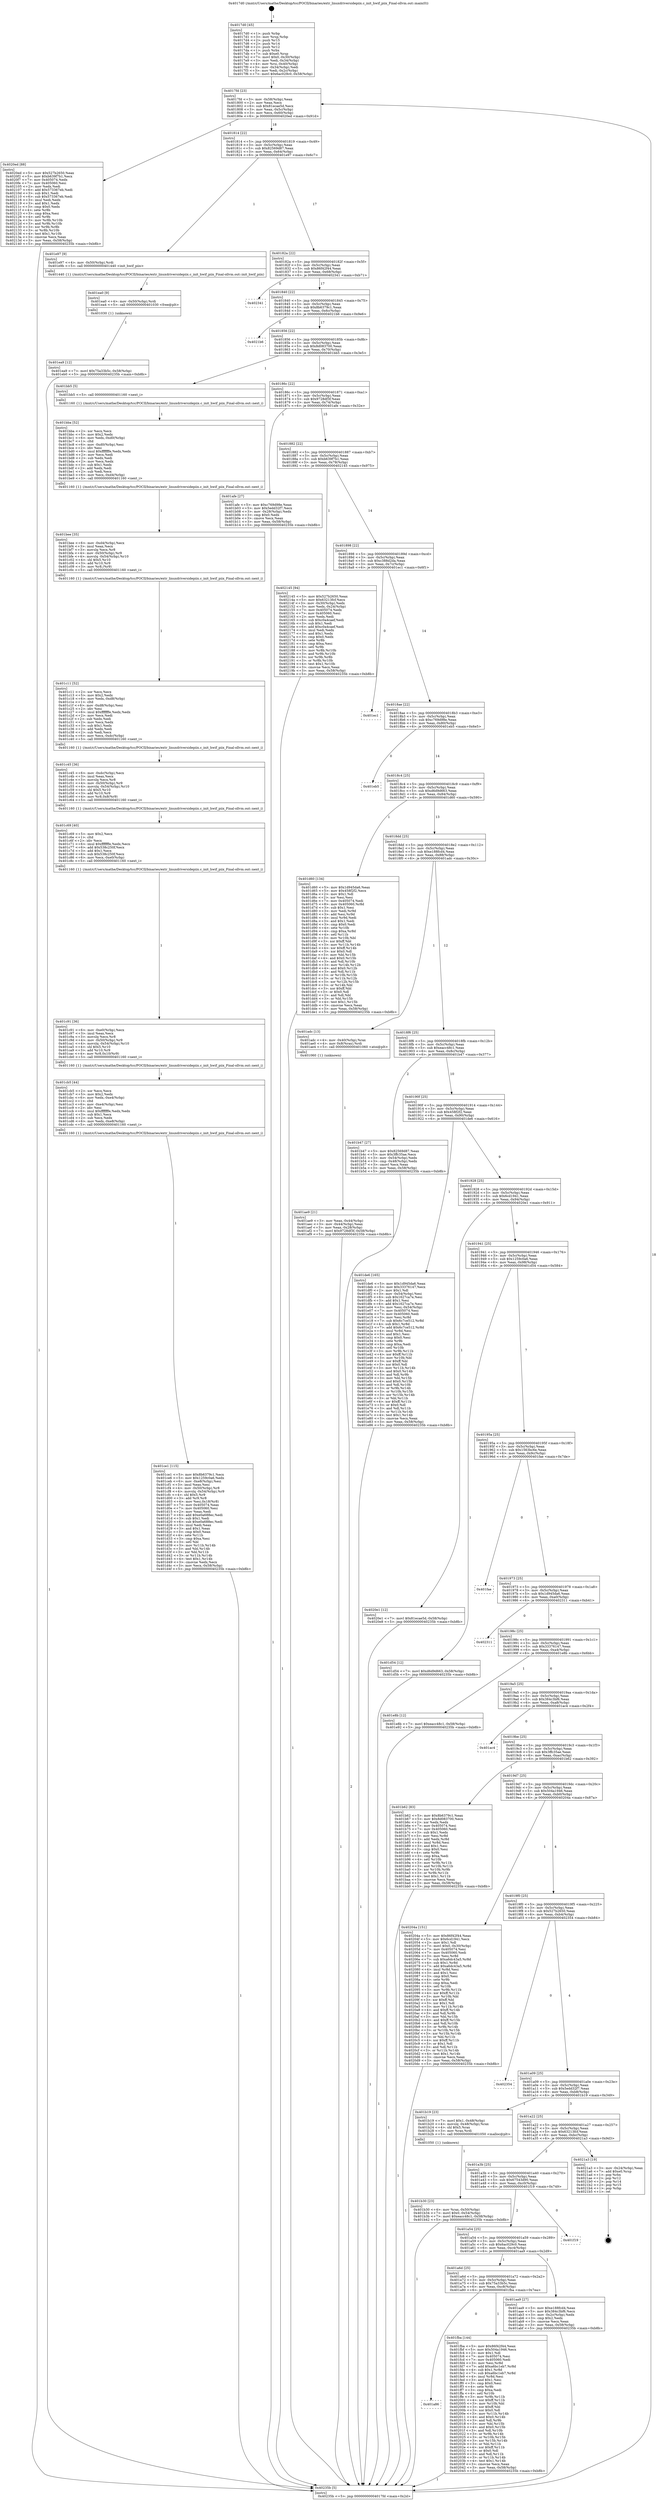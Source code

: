 digraph "0x4017d0" {
  label = "0x4017d0 (/mnt/c/Users/mathe/Desktop/tcc/POCII/binaries/extr_linuxdriversidepiix.c_init_hwif_piix_Final-ollvm.out::main(0))"
  labelloc = "t"
  node[shape=record]

  Entry [label="",width=0.3,height=0.3,shape=circle,fillcolor=black,style=filled]
  "0x4017fd" [label="{
     0x4017fd [23]\l
     | [instrs]\l
     &nbsp;&nbsp;0x4017fd \<+3\>: mov -0x58(%rbp),%eax\l
     &nbsp;&nbsp;0x401800 \<+2\>: mov %eax,%ecx\l
     &nbsp;&nbsp;0x401802 \<+6\>: sub $0x81ecae5d,%ecx\l
     &nbsp;&nbsp;0x401808 \<+3\>: mov %eax,-0x5c(%rbp)\l
     &nbsp;&nbsp;0x40180b \<+3\>: mov %ecx,-0x60(%rbp)\l
     &nbsp;&nbsp;0x40180e \<+6\>: je 00000000004020ed \<main+0x91d\>\l
  }"]
  "0x4020ed" [label="{
     0x4020ed [88]\l
     | [instrs]\l
     &nbsp;&nbsp;0x4020ed \<+5\>: mov $0x527b2650,%eax\l
     &nbsp;&nbsp;0x4020f2 \<+5\>: mov $0xb639f7b1,%ecx\l
     &nbsp;&nbsp;0x4020f7 \<+7\>: mov 0x405074,%edx\l
     &nbsp;&nbsp;0x4020fe \<+7\>: mov 0x405060,%esi\l
     &nbsp;&nbsp;0x402105 \<+2\>: mov %edx,%edi\l
     &nbsp;&nbsp;0x402107 \<+6\>: add $0x573367eb,%edi\l
     &nbsp;&nbsp;0x40210d \<+3\>: sub $0x1,%edi\l
     &nbsp;&nbsp;0x402110 \<+6\>: sub $0x573367eb,%edi\l
     &nbsp;&nbsp;0x402116 \<+3\>: imul %edi,%edx\l
     &nbsp;&nbsp;0x402119 \<+3\>: and $0x1,%edx\l
     &nbsp;&nbsp;0x40211c \<+3\>: cmp $0x0,%edx\l
     &nbsp;&nbsp;0x40211f \<+4\>: sete %r8b\l
     &nbsp;&nbsp;0x402123 \<+3\>: cmp $0xa,%esi\l
     &nbsp;&nbsp;0x402126 \<+4\>: setl %r9b\l
     &nbsp;&nbsp;0x40212a \<+3\>: mov %r8b,%r10b\l
     &nbsp;&nbsp;0x40212d \<+3\>: and %r9b,%r10b\l
     &nbsp;&nbsp;0x402130 \<+3\>: xor %r9b,%r8b\l
     &nbsp;&nbsp;0x402133 \<+3\>: or %r8b,%r10b\l
     &nbsp;&nbsp;0x402136 \<+4\>: test $0x1,%r10b\l
     &nbsp;&nbsp;0x40213a \<+3\>: cmovne %ecx,%eax\l
     &nbsp;&nbsp;0x40213d \<+3\>: mov %eax,-0x58(%rbp)\l
     &nbsp;&nbsp;0x402140 \<+5\>: jmp 000000000040235b \<main+0xb8b\>\l
  }"]
  "0x401814" [label="{
     0x401814 [22]\l
     | [instrs]\l
     &nbsp;&nbsp;0x401814 \<+5\>: jmp 0000000000401819 \<main+0x49\>\l
     &nbsp;&nbsp;0x401819 \<+3\>: mov -0x5c(%rbp),%eax\l
     &nbsp;&nbsp;0x40181c \<+5\>: sub $0x82569d87,%eax\l
     &nbsp;&nbsp;0x401821 \<+3\>: mov %eax,-0x64(%rbp)\l
     &nbsp;&nbsp;0x401824 \<+6\>: je 0000000000401e97 \<main+0x6c7\>\l
  }"]
  Exit [label="",width=0.3,height=0.3,shape=circle,fillcolor=black,style=filled,peripheries=2]
  "0x401e97" [label="{
     0x401e97 [9]\l
     | [instrs]\l
     &nbsp;&nbsp;0x401e97 \<+4\>: mov -0x50(%rbp),%rdi\l
     &nbsp;&nbsp;0x401e9b \<+5\>: call 0000000000401440 \<init_hwif_piix\>\l
     | [calls]\l
     &nbsp;&nbsp;0x401440 \{1\} (/mnt/c/Users/mathe/Desktop/tcc/POCII/binaries/extr_linuxdriversidepiix.c_init_hwif_piix_Final-ollvm.out::init_hwif_piix)\l
  }"]
  "0x40182a" [label="{
     0x40182a [22]\l
     | [instrs]\l
     &nbsp;&nbsp;0x40182a \<+5\>: jmp 000000000040182f \<main+0x5f\>\l
     &nbsp;&nbsp;0x40182f \<+3\>: mov -0x5c(%rbp),%eax\l
     &nbsp;&nbsp;0x401832 \<+5\>: sub $0x86f42f44,%eax\l
     &nbsp;&nbsp;0x401837 \<+3\>: mov %eax,-0x68(%rbp)\l
     &nbsp;&nbsp;0x40183a \<+6\>: je 0000000000402341 \<main+0xb71\>\l
  }"]
  "0x401a86" [label="{
     0x401a86\l
  }", style=dashed]
  "0x402341" [label="{
     0x402341\l
  }", style=dashed]
  "0x401840" [label="{
     0x401840 [22]\l
     | [instrs]\l
     &nbsp;&nbsp;0x401840 \<+5\>: jmp 0000000000401845 \<main+0x75\>\l
     &nbsp;&nbsp;0x401845 \<+3\>: mov -0x5c(%rbp),%eax\l
     &nbsp;&nbsp;0x401848 \<+5\>: sub $0x8b6379c1,%eax\l
     &nbsp;&nbsp;0x40184d \<+3\>: mov %eax,-0x6c(%rbp)\l
     &nbsp;&nbsp;0x401850 \<+6\>: je 00000000004021b6 \<main+0x9e6\>\l
  }"]
  "0x401fba" [label="{
     0x401fba [144]\l
     | [instrs]\l
     &nbsp;&nbsp;0x401fba \<+5\>: mov $0x86f42f44,%eax\l
     &nbsp;&nbsp;0x401fbf \<+5\>: mov $0x504a1946,%ecx\l
     &nbsp;&nbsp;0x401fc4 \<+2\>: mov $0x1,%dl\l
     &nbsp;&nbsp;0x401fc6 \<+7\>: mov 0x405074,%esi\l
     &nbsp;&nbsp;0x401fcd \<+7\>: mov 0x405060,%edi\l
     &nbsp;&nbsp;0x401fd4 \<+3\>: mov %esi,%r8d\l
     &nbsp;&nbsp;0x401fd7 \<+7\>: add $0xa6bc1eb7,%r8d\l
     &nbsp;&nbsp;0x401fde \<+4\>: sub $0x1,%r8d\l
     &nbsp;&nbsp;0x401fe2 \<+7\>: sub $0xa6bc1eb7,%r8d\l
     &nbsp;&nbsp;0x401fe9 \<+4\>: imul %r8d,%esi\l
     &nbsp;&nbsp;0x401fed \<+3\>: and $0x1,%esi\l
     &nbsp;&nbsp;0x401ff0 \<+3\>: cmp $0x0,%esi\l
     &nbsp;&nbsp;0x401ff3 \<+4\>: sete %r9b\l
     &nbsp;&nbsp;0x401ff7 \<+3\>: cmp $0xa,%edi\l
     &nbsp;&nbsp;0x401ffa \<+4\>: setl %r10b\l
     &nbsp;&nbsp;0x401ffe \<+3\>: mov %r9b,%r11b\l
     &nbsp;&nbsp;0x402001 \<+4\>: xor $0xff,%r11b\l
     &nbsp;&nbsp;0x402005 \<+3\>: mov %r10b,%bl\l
     &nbsp;&nbsp;0x402008 \<+3\>: xor $0xff,%bl\l
     &nbsp;&nbsp;0x40200b \<+3\>: xor $0x0,%dl\l
     &nbsp;&nbsp;0x40200e \<+3\>: mov %r11b,%r14b\l
     &nbsp;&nbsp;0x402011 \<+4\>: and $0x0,%r14b\l
     &nbsp;&nbsp;0x402015 \<+3\>: and %dl,%r9b\l
     &nbsp;&nbsp;0x402018 \<+3\>: mov %bl,%r15b\l
     &nbsp;&nbsp;0x40201b \<+4\>: and $0x0,%r15b\l
     &nbsp;&nbsp;0x40201f \<+3\>: and %dl,%r10b\l
     &nbsp;&nbsp;0x402022 \<+3\>: or %r9b,%r14b\l
     &nbsp;&nbsp;0x402025 \<+3\>: or %r10b,%r15b\l
     &nbsp;&nbsp;0x402028 \<+3\>: xor %r15b,%r14b\l
     &nbsp;&nbsp;0x40202b \<+3\>: or %bl,%r11b\l
     &nbsp;&nbsp;0x40202e \<+4\>: xor $0xff,%r11b\l
     &nbsp;&nbsp;0x402032 \<+3\>: or $0x0,%dl\l
     &nbsp;&nbsp;0x402035 \<+3\>: and %dl,%r11b\l
     &nbsp;&nbsp;0x402038 \<+3\>: or %r11b,%r14b\l
     &nbsp;&nbsp;0x40203b \<+4\>: test $0x1,%r14b\l
     &nbsp;&nbsp;0x40203f \<+3\>: cmovne %ecx,%eax\l
     &nbsp;&nbsp;0x402042 \<+3\>: mov %eax,-0x58(%rbp)\l
     &nbsp;&nbsp;0x402045 \<+5\>: jmp 000000000040235b \<main+0xb8b\>\l
  }"]
  "0x4021b6" [label="{
     0x4021b6\l
  }", style=dashed]
  "0x401856" [label="{
     0x401856 [22]\l
     | [instrs]\l
     &nbsp;&nbsp;0x401856 \<+5\>: jmp 000000000040185b \<main+0x8b\>\l
     &nbsp;&nbsp;0x40185b \<+3\>: mov -0x5c(%rbp),%eax\l
     &nbsp;&nbsp;0x40185e \<+5\>: sub $0x8d083700,%eax\l
     &nbsp;&nbsp;0x401863 \<+3\>: mov %eax,-0x70(%rbp)\l
     &nbsp;&nbsp;0x401866 \<+6\>: je 0000000000401bb5 \<main+0x3e5\>\l
  }"]
  "0x401ea9" [label="{
     0x401ea9 [12]\l
     | [instrs]\l
     &nbsp;&nbsp;0x401ea9 \<+7\>: movl $0x75a33b5c,-0x58(%rbp)\l
     &nbsp;&nbsp;0x401eb0 \<+5\>: jmp 000000000040235b \<main+0xb8b\>\l
  }"]
  "0x401bb5" [label="{
     0x401bb5 [5]\l
     | [instrs]\l
     &nbsp;&nbsp;0x401bb5 \<+5\>: call 0000000000401160 \<next_i\>\l
     | [calls]\l
     &nbsp;&nbsp;0x401160 \{1\} (/mnt/c/Users/mathe/Desktop/tcc/POCII/binaries/extr_linuxdriversidepiix.c_init_hwif_piix_Final-ollvm.out::next_i)\l
  }"]
  "0x40186c" [label="{
     0x40186c [22]\l
     | [instrs]\l
     &nbsp;&nbsp;0x40186c \<+5\>: jmp 0000000000401871 \<main+0xa1\>\l
     &nbsp;&nbsp;0x401871 \<+3\>: mov -0x5c(%rbp),%eax\l
     &nbsp;&nbsp;0x401874 \<+5\>: sub $0x9728df3f,%eax\l
     &nbsp;&nbsp;0x401879 \<+3\>: mov %eax,-0x74(%rbp)\l
     &nbsp;&nbsp;0x40187c \<+6\>: je 0000000000401afe \<main+0x32e\>\l
  }"]
  "0x401ea0" [label="{
     0x401ea0 [9]\l
     | [instrs]\l
     &nbsp;&nbsp;0x401ea0 \<+4\>: mov -0x50(%rbp),%rdi\l
     &nbsp;&nbsp;0x401ea4 \<+5\>: call 0000000000401030 \<free@plt\>\l
     | [calls]\l
     &nbsp;&nbsp;0x401030 \{1\} (unknown)\l
  }"]
  "0x401afe" [label="{
     0x401afe [27]\l
     | [instrs]\l
     &nbsp;&nbsp;0x401afe \<+5\>: mov $0xc769d98e,%eax\l
     &nbsp;&nbsp;0x401b03 \<+5\>: mov $0x5edd32f7,%ecx\l
     &nbsp;&nbsp;0x401b08 \<+3\>: mov -0x28(%rbp),%edx\l
     &nbsp;&nbsp;0x401b0b \<+3\>: cmp $0x0,%edx\l
     &nbsp;&nbsp;0x401b0e \<+3\>: cmove %ecx,%eax\l
     &nbsp;&nbsp;0x401b11 \<+3\>: mov %eax,-0x58(%rbp)\l
     &nbsp;&nbsp;0x401b14 \<+5\>: jmp 000000000040235b \<main+0xb8b\>\l
  }"]
  "0x401882" [label="{
     0x401882 [22]\l
     | [instrs]\l
     &nbsp;&nbsp;0x401882 \<+5\>: jmp 0000000000401887 \<main+0xb7\>\l
     &nbsp;&nbsp;0x401887 \<+3\>: mov -0x5c(%rbp),%eax\l
     &nbsp;&nbsp;0x40188a \<+5\>: sub $0xb639f7b1,%eax\l
     &nbsp;&nbsp;0x40188f \<+3\>: mov %eax,-0x78(%rbp)\l
     &nbsp;&nbsp;0x401892 \<+6\>: je 0000000000402145 \<main+0x975\>\l
  }"]
  "0x401ce1" [label="{
     0x401ce1 [115]\l
     | [instrs]\l
     &nbsp;&nbsp;0x401ce1 \<+5\>: mov $0x8b6379c1,%ecx\l
     &nbsp;&nbsp;0x401ce6 \<+5\>: mov $0x1259c0a6,%edx\l
     &nbsp;&nbsp;0x401ceb \<+6\>: mov -0xe8(%rbp),%esi\l
     &nbsp;&nbsp;0x401cf1 \<+3\>: imul %eax,%esi\l
     &nbsp;&nbsp;0x401cf4 \<+4\>: mov -0x50(%rbp),%r8\l
     &nbsp;&nbsp;0x401cf8 \<+4\>: movslq -0x54(%rbp),%r9\l
     &nbsp;&nbsp;0x401cfc \<+4\>: shl $0x5,%r9\l
     &nbsp;&nbsp;0x401d00 \<+3\>: add %r9,%r8\l
     &nbsp;&nbsp;0x401d03 \<+4\>: mov %esi,0x18(%r8)\l
     &nbsp;&nbsp;0x401d07 \<+7\>: mov 0x405074,%eax\l
     &nbsp;&nbsp;0x401d0e \<+7\>: mov 0x405060,%esi\l
     &nbsp;&nbsp;0x401d15 \<+2\>: mov %eax,%edi\l
     &nbsp;&nbsp;0x401d17 \<+6\>: add $0xe0a688ec,%edi\l
     &nbsp;&nbsp;0x401d1d \<+3\>: sub $0x1,%edi\l
     &nbsp;&nbsp;0x401d20 \<+6\>: sub $0xe0a688ec,%edi\l
     &nbsp;&nbsp;0x401d26 \<+3\>: imul %edi,%eax\l
     &nbsp;&nbsp;0x401d29 \<+3\>: and $0x1,%eax\l
     &nbsp;&nbsp;0x401d2c \<+3\>: cmp $0x0,%eax\l
     &nbsp;&nbsp;0x401d2f \<+4\>: sete %r11b\l
     &nbsp;&nbsp;0x401d33 \<+3\>: cmp $0xa,%esi\l
     &nbsp;&nbsp;0x401d36 \<+3\>: setl %bl\l
     &nbsp;&nbsp;0x401d39 \<+3\>: mov %r11b,%r14b\l
     &nbsp;&nbsp;0x401d3c \<+3\>: and %bl,%r14b\l
     &nbsp;&nbsp;0x401d3f \<+3\>: xor %bl,%r11b\l
     &nbsp;&nbsp;0x401d42 \<+3\>: or %r11b,%r14b\l
     &nbsp;&nbsp;0x401d45 \<+4\>: test $0x1,%r14b\l
     &nbsp;&nbsp;0x401d49 \<+3\>: cmovne %edx,%ecx\l
     &nbsp;&nbsp;0x401d4c \<+3\>: mov %ecx,-0x58(%rbp)\l
     &nbsp;&nbsp;0x401d4f \<+5\>: jmp 000000000040235b \<main+0xb8b\>\l
  }"]
  "0x402145" [label="{
     0x402145 [94]\l
     | [instrs]\l
     &nbsp;&nbsp;0x402145 \<+5\>: mov $0x527b2650,%eax\l
     &nbsp;&nbsp;0x40214a \<+5\>: mov $0x63213fcf,%ecx\l
     &nbsp;&nbsp;0x40214f \<+3\>: mov -0x30(%rbp),%edx\l
     &nbsp;&nbsp;0x402152 \<+3\>: mov %edx,-0x24(%rbp)\l
     &nbsp;&nbsp;0x402155 \<+7\>: mov 0x405074,%edx\l
     &nbsp;&nbsp;0x40215c \<+7\>: mov 0x405060,%esi\l
     &nbsp;&nbsp;0x402163 \<+2\>: mov %edx,%edi\l
     &nbsp;&nbsp;0x402165 \<+6\>: sub $0xc0a4caef,%edi\l
     &nbsp;&nbsp;0x40216b \<+3\>: sub $0x1,%edi\l
     &nbsp;&nbsp;0x40216e \<+6\>: add $0xc0a4caef,%edi\l
     &nbsp;&nbsp;0x402174 \<+3\>: imul %edi,%edx\l
     &nbsp;&nbsp;0x402177 \<+3\>: and $0x1,%edx\l
     &nbsp;&nbsp;0x40217a \<+3\>: cmp $0x0,%edx\l
     &nbsp;&nbsp;0x40217d \<+4\>: sete %r8b\l
     &nbsp;&nbsp;0x402181 \<+3\>: cmp $0xa,%esi\l
     &nbsp;&nbsp;0x402184 \<+4\>: setl %r9b\l
     &nbsp;&nbsp;0x402188 \<+3\>: mov %r8b,%r10b\l
     &nbsp;&nbsp;0x40218b \<+3\>: and %r9b,%r10b\l
     &nbsp;&nbsp;0x40218e \<+3\>: xor %r9b,%r8b\l
     &nbsp;&nbsp;0x402191 \<+3\>: or %r8b,%r10b\l
     &nbsp;&nbsp;0x402194 \<+4\>: test $0x1,%r10b\l
     &nbsp;&nbsp;0x402198 \<+3\>: cmovne %ecx,%eax\l
     &nbsp;&nbsp;0x40219b \<+3\>: mov %eax,-0x58(%rbp)\l
     &nbsp;&nbsp;0x40219e \<+5\>: jmp 000000000040235b \<main+0xb8b\>\l
  }"]
  "0x401898" [label="{
     0x401898 [22]\l
     | [instrs]\l
     &nbsp;&nbsp;0x401898 \<+5\>: jmp 000000000040189d \<main+0xcd\>\l
     &nbsp;&nbsp;0x40189d \<+3\>: mov -0x5c(%rbp),%eax\l
     &nbsp;&nbsp;0x4018a0 \<+5\>: sub $0xc388d2da,%eax\l
     &nbsp;&nbsp;0x4018a5 \<+3\>: mov %eax,-0x7c(%rbp)\l
     &nbsp;&nbsp;0x4018a8 \<+6\>: je 0000000000401ec1 \<main+0x6f1\>\l
  }"]
  "0x401cb5" [label="{
     0x401cb5 [44]\l
     | [instrs]\l
     &nbsp;&nbsp;0x401cb5 \<+2\>: xor %ecx,%ecx\l
     &nbsp;&nbsp;0x401cb7 \<+5\>: mov $0x2,%edx\l
     &nbsp;&nbsp;0x401cbc \<+6\>: mov %edx,-0xe4(%rbp)\l
     &nbsp;&nbsp;0x401cc2 \<+1\>: cltd\l
     &nbsp;&nbsp;0x401cc3 \<+6\>: mov -0xe4(%rbp),%esi\l
     &nbsp;&nbsp;0x401cc9 \<+2\>: idiv %esi\l
     &nbsp;&nbsp;0x401ccb \<+6\>: imul $0xfffffffe,%edx,%edx\l
     &nbsp;&nbsp;0x401cd1 \<+3\>: sub $0x1,%ecx\l
     &nbsp;&nbsp;0x401cd4 \<+2\>: sub %ecx,%edx\l
     &nbsp;&nbsp;0x401cd6 \<+6\>: mov %edx,-0xe8(%rbp)\l
     &nbsp;&nbsp;0x401cdc \<+5\>: call 0000000000401160 \<next_i\>\l
     | [calls]\l
     &nbsp;&nbsp;0x401160 \{1\} (/mnt/c/Users/mathe/Desktop/tcc/POCII/binaries/extr_linuxdriversidepiix.c_init_hwif_piix_Final-ollvm.out::next_i)\l
  }"]
  "0x401ec1" [label="{
     0x401ec1\l
  }", style=dashed]
  "0x4018ae" [label="{
     0x4018ae [22]\l
     | [instrs]\l
     &nbsp;&nbsp;0x4018ae \<+5\>: jmp 00000000004018b3 \<main+0xe3\>\l
     &nbsp;&nbsp;0x4018b3 \<+3\>: mov -0x5c(%rbp),%eax\l
     &nbsp;&nbsp;0x4018b6 \<+5\>: sub $0xc769d98e,%eax\l
     &nbsp;&nbsp;0x4018bb \<+3\>: mov %eax,-0x80(%rbp)\l
     &nbsp;&nbsp;0x4018be \<+6\>: je 0000000000401eb5 \<main+0x6e5\>\l
  }"]
  "0x401c91" [label="{
     0x401c91 [36]\l
     | [instrs]\l
     &nbsp;&nbsp;0x401c91 \<+6\>: mov -0xe0(%rbp),%ecx\l
     &nbsp;&nbsp;0x401c97 \<+3\>: imul %eax,%ecx\l
     &nbsp;&nbsp;0x401c9a \<+3\>: movslq %ecx,%r8\l
     &nbsp;&nbsp;0x401c9d \<+4\>: mov -0x50(%rbp),%r9\l
     &nbsp;&nbsp;0x401ca1 \<+4\>: movslq -0x54(%rbp),%r10\l
     &nbsp;&nbsp;0x401ca5 \<+4\>: shl $0x5,%r10\l
     &nbsp;&nbsp;0x401ca9 \<+3\>: add %r10,%r9\l
     &nbsp;&nbsp;0x401cac \<+4\>: mov %r8,0x10(%r9)\l
     &nbsp;&nbsp;0x401cb0 \<+5\>: call 0000000000401160 \<next_i\>\l
     | [calls]\l
     &nbsp;&nbsp;0x401160 \{1\} (/mnt/c/Users/mathe/Desktop/tcc/POCII/binaries/extr_linuxdriversidepiix.c_init_hwif_piix_Final-ollvm.out::next_i)\l
  }"]
  "0x401eb5" [label="{
     0x401eb5\l
  }", style=dashed]
  "0x4018c4" [label="{
     0x4018c4 [25]\l
     | [instrs]\l
     &nbsp;&nbsp;0x4018c4 \<+5\>: jmp 00000000004018c9 \<main+0xf9\>\l
     &nbsp;&nbsp;0x4018c9 \<+3\>: mov -0x5c(%rbp),%eax\l
     &nbsp;&nbsp;0x4018cc \<+5\>: sub $0xd6d9d663,%eax\l
     &nbsp;&nbsp;0x4018d1 \<+6\>: mov %eax,-0x84(%rbp)\l
     &nbsp;&nbsp;0x4018d7 \<+6\>: je 0000000000401d60 \<main+0x590\>\l
  }"]
  "0x401c69" [label="{
     0x401c69 [40]\l
     | [instrs]\l
     &nbsp;&nbsp;0x401c69 \<+5\>: mov $0x2,%ecx\l
     &nbsp;&nbsp;0x401c6e \<+1\>: cltd\l
     &nbsp;&nbsp;0x401c6f \<+2\>: idiv %ecx\l
     &nbsp;&nbsp;0x401c71 \<+6\>: imul $0xfffffffe,%edx,%ecx\l
     &nbsp;&nbsp;0x401c77 \<+6\>: add $0x538c250f,%ecx\l
     &nbsp;&nbsp;0x401c7d \<+3\>: add $0x1,%ecx\l
     &nbsp;&nbsp;0x401c80 \<+6\>: sub $0x538c250f,%ecx\l
     &nbsp;&nbsp;0x401c86 \<+6\>: mov %ecx,-0xe0(%rbp)\l
     &nbsp;&nbsp;0x401c8c \<+5\>: call 0000000000401160 \<next_i\>\l
     | [calls]\l
     &nbsp;&nbsp;0x401160 \{1\} (/mnt/c/Users/mathe/Desktop/tcc/POCII/binaries/extr_linuxdriversidepiix.c_init_hwif_piix_Final-ollvm.out::next_i)\l
  }"]
  "0x401d60" [label="{
     0x401d60 [134]\l
     | [instrs]\l
     &nbsp;&nbsp;0x401d60 \<+5\>: mov $0x1d945da6,%eax\l
     &nbsp;&nbsp;0x401d65 \<+5\>: mov $0x458f2f2,%ecx\l
     &nbsp;&nbsp;0x401d6a \<+2\>: mov $0x1,%dl\l
     &nbsp;&nbsp;0x401d6c \<+2\>: xor %esi,%esi\l
     &nbsp;&nbsp;0x401d6e \<+7\>: mov 0x405074,%edi\l
     &nbsp;&nbsp;0x401d75 \<+8\>: mov 0x405060,%r8d\l
     &nbsp;&nbsp;0x401d7d \<+3\>: sub $0x1,%esi\l
     &nbsp;&nbsp;0x401d80 \<+3\>: mov %edi,%r9d\l
     &nbsp;&nbsp;0x401d83 \<+3\>: add %esi,%r9d\l
     &nbsp;&nbsp;0x401d86 \<+4\>: imul %r9d,%edi\l
     &nbsp;&nbsp;0x401d8a \<+3\>: and $0x1,%edi\l
     &nbsp;&nbsp;0x401d8d \<+3\>: cmp $0x0,%edi\l
     &nbsp;&nbsp;0x401d90 \<+4\>: sete %r10b\l
     &nbsp;&nbsp;0x401d94 \<+4\>: cmp $0xa,%r8d\l
     &nbsp;&nbsp;0x401d98 \<+4\>: setl %r11b\l
     &nbsp;&nbsp;0x401d9c \<+3\>: mov %r10b,%bl\l
     &nbsp;&nbsp;0x401d9f \<+3\>: xor $0xff,%bl\l
     &nbsp;&nbsp;0x401da2 \<+3\>: mov %r11b,%r14b\l
     &nbsp;&nbsp;0x401da5 \<+4\>: xor $0xff,%r14b\l
     &nbsp;&nbsp;0x401da9 \<+3\>: xor $0x0,%dl\l
     &nbsp;&nbsp;0x401dac \<+3\>: mov %bl,%r15b\l
     &nbsp;&nbsp;0x401daf \<+4\>: and $0x0,%r15b\l
     &nbsp;&nbsp;0x401db3 \<+3\>: and %dl,%r10b\l
     &nbsp;&nbsp;0x401db6 \<+3\>: mov %r14b,%r12b\l
     &nbsp;&nbsp;0x401db9 \<+4\>: and $0x0,%r12b\l
     &nbsp;&nbsp;0x401dbd \<+3\>: and %dl,%r11b\l
     &nbsp;&nbsp;0x401dc0 \<+3\>: or %r10b,%r15b\l
     &nbsp;&nbsp;0x401dc3 \<+3\>: or %r11b,%r12b\l
     &nbsp;&nbsp;0x401dc6 \<+3\>: xor %r12b,%r15b\l
     &nbsp;&nbsp;0x401dc9 \<+3\>: or %r14b,%bl\l
     &nbsp;&nbsp;0x401dcc \<+3\>: xor $0xff,%bl\l
     &nbsp;&nbsp;0x401dcf \<+3\>: or $0x0,%dl\l
     &nbsp;&nbsp;0x401dd2 \<+2\>: and %dl,%bl\l
     &nbsp;&nbsp;0x401dd4 \<+3\>: or %bl,%r15b\l
     &nbsp;&nbsp;0x401dd7 \<+4\>: test $0x1,%r15b\l
     &nbsp;&nbsp;0x401ddb \<+3\>: cmovne %ecx,%eax\l
     &nbsp;&nbsp;0x401dde \<+3\>: mov %eax,-0x58(%rbp)\l
     &nbsp;&nbsp;0x401de1 \<+5\>: jmp 000000000040235b \<main+0xb8b\>\l
  }"]
  "0x4018dd" [label="{
     0x4018dd [25]\l
     | [instrs]\l
     &nbsp;&nbsp;0x4018dd \<+5\>: jmp 00000000004018e2 \<main+0x112\>\l
     &nbsp;&nbsp;0x4018e2 \<+3\>: mov -0x5c(%rbp),%eax\l
     &nbsp;&nbsp;0x4018e5 \<+5\>: sub $0xe188fcd4,%eax\l
     &nbsp;&nbsp;0x4018ea \<+6\>: mov %eax,-0x88(%rbp)\l
     &nbsp;&nbsp;0x4018f0 \<+6\>: je 0000000000401adc \<main+0x30c\>\l
  }"]
  "0x401c45" [label="{
     0x401c45 [36]\l
     | [instrs]\l
     &nbsp;&nbsp;0x401c45 \<+6\>: mov -0xdc(%rbp),%ecx\l
     &nbsp;&nbsp;0x401c4b \<+3\>: imul %eax,%ecx\l
     &nbsp;&nbsp;0x401c4e \<+3\>: movslq %ecx,%r8\l
     &nbsp;&nbsp;0x401c51 \<+4\>: mov -0x50(%rbp),%r9\l
     &nbsp;&nbsp;0x401c55 \<+4\>: movslq -0x54(%rbp),%r10\l
     &nbsp;&nbsp;0x401c59 \<+4\>: shl $0x5,%r10\l
     &nbsp;&nbsp;0x401c5d \<+3\>: add %r10,%r9\l
     &nbsp;&nbsp;0x401c60 \<+4\>: mov %r8,0x8(%r9)\l
     &nbsp;&nbsp;0x401c64 \<+5\>: call 0000000000401160 \<next_i\>\l
     | [calls]\l
     &nbsp;&nbsp;0x401160 \{1\} (/mnt/c/Users/mathe/Desktop/tcc/POCII/binaries/extr_linuxdriversidepiix.c_init_hwif_piix_Final-ollvm.out::next_i)\l
  }"]
  "0x401adc" [label="{
     0x401adc [13]\l
     | [instrs]\l
     &nbsp;&nbsp;0x401adc \<+4\>: mov -0x40(%rbp),%rax\l
     &nbsp;&nbsp;0x401ae0 \<+4\>: mov 0x8(%rax),%rdi\l
     &nbsp;&nbsp;0x401ae4 \<+5\>: call 0000000000401060 \<atoi@plt\>\l
     | [calls]\l
     &nbsp;&nbsp;0x401060 \{1\} (unknown)\l
  }"]
  "0x4018f6" [label="{
     0x4018f6 [25]\l
     | [instrs]\l
     &nbsp;&nbsp;0x4018f6 \<+5\>: jmp 00000000004018fb \<main+0x12b\>\l
     &nbsp;&nbsp;0x4018fb \<+3\>: mov -0x5c(%rbp),%eax\l
     &nbsp;&nbsp;0x4018fe \<+5\>: sub $0xeacc48c1,%eax\l
     &nbsp;&nbsp;0x401903 \<+6\>: mov %eax,-0x8c(%rbp)\l
     &nbsp;&nbsp;0x401909 \<+6\>: je 0000000000401b47 \<main+0x377\>\l
  }"]
  "0x401c11" [label="{
     0x401c11 [52]\l
     | [instrs]\l
     &nbsp;&nbsp;0x401c11 \<+2\>: xor %ecx,%ecx\l
     &nbsp;&nbsp;0x401c13 \<+5\>: mov $0x2,%edx\l
     &nbsp;&nbsp;0x401c18 \<+6\>: mov %edx,-0xd8(%rbp)\l
     &nbsp;&nbsp;0x401c1e \<+1\>: cltd\l
     &nbsp;&nbsp;0x401c1f \<+6\>: mov -0xd8(%rbp),%esi\l
     &nbsp;&nbsp;0x401c25 \<+2\>: idiv %esi\l
     &nbsp;&nbsp;0x401c27 \<+6\>: imul $0xfffffffe,%edx,%edx\l
     &nbsp;&nbsp;0x401c2d \<+2\>: mov %ecx,%edi\l
     &nbsp;&nbsp;0x401c2f \<+2\>: sub %edx,%edi\l
     &nbsp;&nbsp;0x401c31 \<+2\>: mov %ecx,%edx\l
     &nbsp;&nbsp;0x401c33 \<+3\>: sub $0x1,%edx\l
     &nbsp;&nbsp;0x401c36 \<+2\>: add %edx,%edi\l
     &nbsp;&nbsp;0x401c38 \<+2\>: sub %edi,%ecx\l
     &nbsp;&nbsp;0x401c3a \<+6\>: mov %ecx,-0xdc(%rbp)\l
     &nbsp;&nbsp;0x401c40 \<+5\>: call 0000000000401160 \<next_i\>\l
     | [calls]\l
     &nbsp;&nbsp;0x401160 \{1\} (/mnt/c/Users/mathe/Desktop/tcc/POCII/binaries/extr_linuxdriversidepiix.c_init_hwif_piix_Final-ollvm.out::next_i)\l
  }"]
  "0x401b47" [label="{
     0x401b47 [27]\l
     | [instrs]\l
     &nbsp;&nbsp;0x401b47 \<+5\>: mov $0x82569d87,%eax\l
     &nbsp;&nbsp;0x401b4c \<+5\>: mov $0x3ffc35ae,%ecx\l
     &nbsp;&nbsp;0x401b51 \<+3\>: mov -0x54(%rbp),%edx\l
     &nbsp;&nbsp;0x401b54 \<+3\>: cmp -0x48(%rbp),%edx\l
     &nbsp;&nbsp;0x401b57 \<+3\>: cmovl %ecx,%eax\l
     &nbsp;&nbsp;0x401b5a \<+3\>: mov %eax,-0x58(%rbp)\l
     &nbsp;&nbsp;0x401b5d \<+5\>: jmp 000000000040235b \<main+0xb8b\>\l
  }"]
  "0x40190f" [label="{
     0x40190f [25]\l
     | [instrs]\l
     &nbsp;&nbsp;0x40190f \<+5\>: jmp 0000000000401914 \<main+0x144\>\l
     &nbsp;&nbsp;0x401914 \<+3\>: mov -0x5c(%rbp),%eax\l
     &nbsp;&nbsp;0x401917 \<+5\>: sub $0x458f2f2,%eax\l
     &nbsp;&nbsp;0x40191c \<+6\>: mov %eax,-0x90(%rbp)\l
     &nbsp;&nbsp;0x401922 \<+6\>: je 0000000000401de6 \<main+0x616\>\l
  }"]
  "0x401bee" [label="{
     0x401bee [35]\l
     | [instrs]\l
     &nbsp;&nbsp;0x401bee \<+6\>: mov -0xd4(%rbp),%ecx\l
     &nbsp;&nbsp;0x401bf4 \<+3\>: imul %eax,%ecx\l
     &nbsp;&nbsp;0x401bf7 \<+3\>: movslq %ecx,%r8\l
     &nbsp;&nbsp;0x401bfa \<+4\>: mov -0x50(%rbp),%r9\l
     &nbsp;&nbsp;0x401bfe \<+4\>: movslq -0x54(%rbp),%r10\l
     &nbsp;&nbsp;0x401c02 \<+4\>: shl $0x5,%r10\l
     &nbsp;&nbsp;0x401c06 \<+3\>: add %r10,%r9\l
     &nbsp;&nbsp;0x401c09 \<+3\>: mov %r8,(%r9)\l
     &nbsp;&nbsp;0x401c0c \<+5\>: call 0000000000401160 \<next_i\>\l
     | [calls]\l
     &nbsp;&nbsp;0x401160 \{1\} (/mnt/c/Users/mathe/Desktop/tcc/POCII/binaries/extr_linuxdriversidepiix.c_init_hwif_piix_Final-ollvm.out::next_i)\l
  }"]
  "0x401de6" [label="{
     0x401de6 [165]\l
     | [instrs]\l
     &nbsp;&nbsp;0x401de6 \<+5\>: mov $0x1d945da6,%eax\l
     &nbsp;&nbsp;0x401deb \<+5\>: mov $0x33376147,%ecx\l
     &nbsp;&nbsp;0x401df0 \<+2\>: mov $0x1,%dl\l
     &nbsp;&nbsp;0x401df2 \<+3\>: mov -0x54(%rbp),%esi\l
     &nbsp;&nbsp;0x401df5 \<+6\>: sub $0x1627ca7e,%esi\l
     &nbsp;&nbsp;0x401dfb \<+3\>: add $0x1,%esi\l
     &nbsp;&nbsp;0x401dfe \<+6\>: add $0x1627ca7e,%esi\l
     &nbsp;&nbsp;0x401e04 \<+3\>: mov %esi,-0x54(%rbp)\l
     &nbsp;&nbsp;0x401e07 \<+7\>: mov 0x405074,%esi\l
     &nbsp;&nbsp;0x401e0e \<+7\>: mov 0x405060,%edi\l
     &nbsp;&nbsp;0x401e15 \<+3\>: mov %esi,%r8d\l
     &nbsp;&nbsp;0x401e18 \<+7\>: sub $0x6c7ce512,%r8d\l
     &nbsp;&nbsp;0x401e1f \<+4\>: sub $0x1,%r8d\l
     &nbsp;&nbsp;0x401e23 \<+7\>: add $0x6c7ce512,%r8d\l
     &nbsp;&nbsp;0x401e2a \<+4\>: imul %r8d,%esi\l
     &nbsp;&nbsp;0x401e2e \<+3\>: and $0x1,%esi\l
     &nbsp;&nbsp;0x401e31 \<+3\>: cmp $0x0,%esi\l
     &nbsp;&nbsp;0x401e34 \<+4\>: sete %r9b\l
     &nbsp;&nbsp;0x401e38 \<+3\>: cmp $0xa,%edi\l
     &nbsp;&nbsp;0x401e3b \<+4\>: setl %r10b\l
     &nbsp;&nbsp;0x401e3f \<+3\>: mov %r9b,%r11b\l
     &nbsp;&nbsp;0x401e42 \<+4\>: xor $0xff,%r11b\l
     &nbsp;&nbsp;0x401e46 \<+3\>: mov %r10b,%bl\l
     &nbsp;&nbsp;0x401e49 \<+3\>: xor $0xff,%bl\l
     &nbsp;&nbsp;0x401e4c \<+3\>: xor $0x0,%dl\l
     &nbsp;&nbsp;0x401e4f \<+3\>: mov %r11b,%r14b\l
     &nbsp;&nbsp;0x401e52 \<+4\>: and $0x0,%r14b\l
     &nbsp;&nbsp;0x401e56 \<+3\>: and %dl,%r9b\l
     &nbsp;&nbsp;0x401e59 \<+3\>: mov %bl,%r15b\l
     &nbsp;&nbsp;0x401e5c \<+4\>: and $0x0,%r15b\l
     &nbsp;&nbsp;0x401e60 \<+3\>: and %dl,%r10b\l
     &nbsp;&nbsp;0x401e63 \<+3\>: or %r9b,%r14b\l
     &nbsp;&nbsp;0x401e66 \<+3\>: or %r10b,%r15b\l
     &nbsp;&nbsp;0x401e69 \<+3\>: xor %r15b,%r14b\l
     &nbsp;&nbsp;0x401e6c \<+3\>: or %bl,%r11b\l
     &nbsp;&nbsp;0x401e6f \<+4\>: xor $0xff,%r11b\l
     &nbsp;&nbsp;0x401e73 \<+3\>: or $0x0,%dl\l
     &nbsp;&nbsp;0x401e76 \<+3\>: and %dl,%r11b\l
     &nbsp;&nbsp;0x401e79 \<+3\>: or %r11b,%r14b\l
     &nbsp;&nbsp;0x401e7c \<+4\>: test $0x1,%r14b\l
     &nbsp;&nbsp;0x401e80 \<+3\>: cmovne %ecx,%eax\l
     &nbsp;&nbsp;0x401e83 \<+3\>: mov %eax,-0x58(%rbp)\l
     &nbsp;&nbsp;0x401e86 \<+5\>: jmp 000000000040235b \<main+0xb8b\>\l
  }"]
  "0x401928" [label="{
     0x401928 [25]\l
     | [instrs]\l
     &nbsp;&nbsp;0x401928 \<+5\>: jmp 000000000040192d \<main+0x15d\>\l
     &nbsp;&nbsp;0x40192d \<+3\>: mov -0x5c(%rbp),%eax\l
     &nbsp;&nbsp;0x401930 \<+5\>: sub $0x6cd1941,%eax\l
     &nbsp;&nbsp;0x401935 \<+6\>: mov %eax,-0x94(%rbp)\l
     &nbsp;&nbsp;0x40193b \<+6\>: je 00000000004020e1 \<main+0x911\>\l
  }"]
  "0x401bba" [label="{
     0x401bba [52]\l
     | [instrs]\l
     &nbsp;&nbsp;0x401bba \<+2\>: xor %ecx,%ecx\l
     &nbsp;&nbsp;0x401bbc \<+5\>: mov $0x2,%edx\l
     &nbsp;&nbsp;0x401bc1 \<+6\>: mov %edx,-0xd0(%rbp)\l
     &nbsp;&nbsp;0x401bc7 \<+1\>: cltd\l
     &nbsp;&nbsp;0x401bc8 \<+6\>: mov -0xd0(%rbp),%esi\l
     &nbsp;&nbsp;0x401bce \<+2\>: idiv %esi\l
     &nbsp;&nbsp;0x401bd0 \<+6\>: imul $0xfffffffe,%edx,%edx\l
     &nbsp;&nbsp;0x401bd6 \<+2\>: mov %ecx,%edi\l
     &nbsp;&nbsp;0x401bd8 \<+2\>: sub %edx,%edi\l
     &nbsp;&nbsp;0x401bda \<+2\>: mov %ecx,%edx\l
     &nbsp;&nbsp;0x401bdc \<+3\>: sub $0x1,%edx\l
     &nbsp;&nbsp;0x401bdf \<+2\>: add %edx,%edi\l
     &nbsp;&nbsp;0x401be1 \<+2\>: sub %edi,%ecx\l
     &nbsp;&nbsp;0x401be3 \<+6\>: mov %ecx,-0xd4(%rbp)\l
     &nbsp;&nbsp;0x401be9 \<+5\>: call 0000000000401160 \<next_i\>\l
     | [calls]\l
     &nbsp;&nbsp;0x401160 \{1\} (/mnt/c/Users/mathe/Desktop/tcc/POCII/binaries/extr_linuxdriversidepiix.c_init_hwif_piix_Final-ollvm.out::next_i)\l
  }"]
  "0x4020e1" [label="{
     0x4020e1 [12]\l
     | [instrs]\l
     &nbsp;&nbsp;0x4020e1 \<+7\>: movl $0x81ecae5d,-0x58(%rbp)\l
     &nbsp;&nbsp;0x4020e8 \<+5\>: jmp 000000000040235b \<main+0xb8b\>\l
  }"]
  "0x401941" [label="{
     0x401941 [25]\l
     | [instrs]\l
     &nbsp;&nbsp;0x401941 \<+5\>: jmp 0000000000401946 \<main+0x176\>\l
     &nbsp;&nbsp;0x401946 \<+3\>: mov -0x5c(%rbp),%eax\l
     &nbsp;&nbsp;0x401949 \<+5\>: sub $0x1259c0a6,%eax\l
     &nbsp;&nbsp;0x40194e \<+6\>: mov %eax,-0x98(%rbp)\l
     &nbsp;&nbsp;0x401954 \<+6\>: je 0000000000401d54 \<main+0x584\>\l
  }"]
  "0x401b30" [label="{
     0x401b30 [23]\l
     | [instrs]\l
     &nbsp;&nbsp;0x401b30 \<+4\>: mov %rax,-0x50(%rbp)\l
     &nbsp;&nbsp;0x401b34 \<+7\>: movl $0x0,-0x54(%rbp)\l
     &nbsp;&nbsp;0x401b3b \<+7\>: movl $0xeacc48c1,-0x58(%rbp)\l
     &nbsp;&nbsp;0x401b42 \<+5\>: jmp 000000000040235b \<main+0xb8b\>\l
  }"]
  "0x401d54" [label="{
     0x401d54 [12]\l
     | [instrs]\l
     &nbsp;&nbsp;0x401d54 \<+7\>: movl $0xd6d9d663,-0x58(%rbp)\l
     &nbsp;&nbsp;0x401d5b \<+5\>: jmp 000000000040235b \<main+0xb8b\>\l
  }"]
  "0x40195a" [label="{
     0x40195a [25]\l
     | [instrs]\l
     &nbsp;&nbsp;0x40195a \<+5\>: jmp 000000000040195f \<main+0x18f\>\l
     &nbsp;&nbsp;0x40195f \<+3\>: mov -0x5c(%rbp),%eax\l
     &nbsp;&nbsp;0x401962 \<+5\>: sub $0x1563bc6e,%eax\l
     &nbsp;&nbsp;0x401967 \<+6\>: mov %eax,-0x9c(%rbp)\l
     &nbsp;&nbsp;0x40196d \<+6\>: je 0000000000401fae \<main+0x7de\>\l
  }"]
  "0x401ae9" [label="{
     0x401ae9 [21]\l
     | [instrs]\l
     &nbsp;&nbsp;0x401ae9 \<+3\>: mov %eax,-0x44(%rbp)\l
     &nbsp;&nbsp;0x401aec \<+3\>: mov -0x44(%rbp),%eax\l
     &nbsp;&nbsp;0x401aef \<+3\>: mov %eax,-0x28(%rbp)\l
     &nbsp;&nbsp;0x401af2 \<+7\>: movl $0x9728df3f,-0x58(%rbp)\l
     &nbsp;&nbsp;0x401af9 \<+5\>: jmp 000000000040235b \<main+0xb8b\>\l
  }"]
  "0x401fae" [label="{
     0x401fae\l
  }", style=dashed]
  "0x401973" [label="{
     0x401973 [25]\l
     | [instrs]\l
     &nbsp;&nbsp;0x401973 \<+5\>: jmp 0000000000401978 \<main+0x1a8\>\l
     &nbsp;&nbsp;0x401978 \<+3\>: mov -0x5c(%rbp),%eax\l
     &nbsp;&nbsp;0x40197b \<+5\>: sub $0x1d945da6,%eax\l
     &nbsp;&nbsp;0x401980 \<+6\>: mov %eax,-0xa0(%rbp)\l
     &nbsp;&nbsp;0x401986 \<+6\>: je 0000000000402311 \<main+0xb41\>\l
  }"]
  "0x4017d0" [label="{
     0x4017d0 [45]\l
     | [instrs]\l
     &nbsp;&nbsp;0x4017d0 \<+1\>: push %rbp\l
     &nbsp;&nbsp;0x4017d1 \<+3\>: mov %rsp,%rbp\l
     &nbsp;&nbsp;0x4017d4 \<+2\>: push %r15\l
     &nbsp;&nbsp;0x4017d6 \<+2\>: push %r14\l
     &nbsp;&nbsp;0x4017d8 \<+2\>: push %r12\l
     &nbsp;&nbsp;0x4017da \<+1\>: push %rbx\l
     &nbsp;&nbsp;0x4017db \<+7\>: sub $0xe0,%rsp\l
     &nbsp;&nbsp;0x4017e2 \<+7\>: movl $0x0,-0x30(%rbp)\l
     &nbsp;&nbsp;0x4017e9 \<+3\>: mov %edi,-0x34(%rbp)\l
     &nbsp;&nbsp;0x4017ec \<+4\>: mov %rsi,-0x40(%rbp)\l
     &nbsp;&nbsp;0x4017f0 \<+3\>: mov -0x34(%rbp),%edi\l
     &nbsp;&nbsp;0x4017f3 \<+3\>: mov %edi,-0x2c(%rbp)\l
     &nbsp;&nbsp;0x4017f6 \<+7\>: movl $0x6ac029c0,-0x58(%rbp)\l
  }"]
  "0x402311" [label="{
     0x402311\l
  }", style=dashed]
  "0x40198c" [label="{
     0x40198c [25]\l
     | [instrs]\l
     &nbsp;&nbsp;0x40198c \<+5\>: jmp 0000000000401991 \<main+0x1c1\>\l
     &nbsp;&nbsp;0x401991 \<+3\>: mov -0x5c(%rbp),%eax\l
     &nbsp;&nbsp;0x401994 \<+5\>: sub $0x33376147,%eax\l
     &nbsp;&nbsp;0x401999 \<+6\>: mov %eax,-0xa4(%rbp)\l
     &nbsp;&nbsp;0x40199f \<+6\>: je 0000000000401e8b \<main+0x6bb\>\l
  }"]
  "0x40235b" [label="{
     0x40235b [5]\l
     | [instrs]\l
     &nbsp;&nbsp;0x40235b \<+5\>: jmp 00000000004017fd \<main+0x2d\>\l
  }"]
  "0x401e8b" [label="{
     0x401e8b [12]\l
     | [instrs]\l
     &nbsp;&nbsp;0x401e8b \<+7\>: movl $0xeacc48c1,-0x58(%rbp)\l
     &nbsp;&nbsp;0x401e92 \<+5\>: jmp 000000000040235b \<main+0xb8b\>\l
  }"]
  "0x4019a5" [label="{
     0x4019a5 [25]\l
     | [instrs]\l
     &nbsp;&nbsp;0x4019a5 \<+5\>: jmp 00000000004019aa \<main+0x1da\>\l
     &nbsp;&nbsp;0x4019aa \<+3\>: mov -0x5c(%rbp),%eax\l
     &nbsp;&nbsp;0x4019ad \<+5\>: sub $0x384c3bf6,%eax\l
     &nbsp;&nbsp;0x4019b2 \<+6\>: mov %eax,-0xa8(%rbp)\l
     &nbsp;&nbsp;0x4019b8 \<+6\>: je 0000000000401ac4 \<main+0x2f4\>\l
  }"]
  "0x401a6d" [label="{
     0x401a6d [25]\l
     | [instrs]\l
     &nbsp;&nbsp;0x401a6d \<+5\>: jmp 0000000000401a72 \<main+0x2a2\>\l
     &nbsp;&nbsp;0x401a72 \<+3\>: mov -0x5c(%rbp),%eax\l
     &nbsp;&nbsp;0x401a75 \<+5\>: sub $0x75a33b5c,%eax\l
     &nbsp;&nbsp;0x401a7a \<+6\>: mov %eax,-0xc8(%rbp)\l
     &nbsp;&nbsp;0x401a80 \<+6\>: je 0000000000401fba \<main+0x7ea\>\l
  }"]
  "0x401ac4" [label="{
     0x401ac4\l
  }", style=dashed]
  "0x4019be" [label="{
     0x4019be [25]\l
     | [instrs]\l
     &nbsp;&nbsp;0x4019be \<+5\>: jmp 00000000004019c3 \<main+0x1f3\>\l
     &nbsp;&nbsp;0x4019c3 \<+3\>: mov -0x5c(%rbp),%eax\l
     &nbsp;&nbsp;0x4019c6 \<+5\>: sub $0x3ffc35ae,%eax\l
     &nbsp;&nbsp;0x4019cb \<+6\>: mov %eax,-0xac(%rbp)\l
     &nbsp;&nbsp;0x4019d1 \<+6\>: je 0000000000401b62 \<main+0x392\>\l
  }"]
  "0x401aa9" [label="{
     0x401aa9 [27]\l
     | [instrs]\l
     &nbsp;&nbsp;0x401aa9 \<+5\>: mov $0xe188fcd4,%eax\l
     &nbsp;&nbsp;0x401aae \<+5\>: mov $0x384c3bf6,%ecx\l
     &nbsp;&nbsp;0x401ab3 \<+3\>: mov -0x2c(%rbp),%edx\l
     &nbsp;&nbsp;0x401ab6 \<+3\>: cmp $0x2,%edx\l
     &nbsp;&nbsp;0x401ab9 \<+3\>: cmovne %ecx,%eax\l
     &nbsp;&nbsp;0x401abc \<+3\>: mov %eax,-0x58(%rbp)\l
     &nbsp;&nbsp;0x401abf \<+5\>: jmp 000000000040235b \<main+0xb8b\>\l
  }"]
  "0x401b62" [label="{
     0x401b62 [83]\l
     | [instrs]\l
     &nbsp;&nbsp;0x401b62 \<+5\>: mov $0x8b6379c1,%eax\l
     &nbsp;&nbsp;0x401b67 \<+5\>: mov $0x8d083700,%ecx\l
     &nbsp;&nbsp;0x401b6c \<+2\>: xor %edx,%edx\l
     &nbsp;&nbsp;0x401b6e \<+7\>: mov 0x405074,%esi\l
     &nbsp;&nbsp;0x401b75 \<+7\>: mov 0x405060,%edi\l
     &nbsp;&nbsp;0x401b7c \<+3\>: sub $0x1,%edx\l
     &nbsp;&nbsp;0x401b7f \<+3\>: mov %esi,%r8d\l
     &nbsp;&nbsp;0x401b82 \<+3\>: add %edx,%r8d\l
     &nbsp;&nbsp;0x401b85 \<+4\>: imul %r8d,%esi\l
     &nbsp;&nbsp;0x401b89 \<+3\>: and $0x1,%esi\l
     &nbsp;&nbsp;0x401b8c \<+3\>: cmp $0x0,%esi\l
     &nbsp;&nbsp;0x401b8f \<+4\>: sete %r9b\l
     &nbsp;&nbsp;0x401b93 \<+3\>: cmp $0xa,%edi\l
     &nbsp;&nbsp;0x401b96 \<+4\>: setl %r10b\l
     &nbsp;&nbsp;0x401b9a \<+3\>: mov %r9b,%r11b\l
     &nbsp;&nbsp;0x401b9d \<+3\>: and %r10b,%r11b\l
     &nbsp;&nbsp;0x401ba0 \<+3\>: xor %r10b,%r9b\l
     &nbsp;&nbsp;0x401ba3 \<+3\>: or %r9b,%r11b\l
     &nbsp;&nbsp;0x401ba6 \<+4\>: test $0x1,%r11b\l
     &nbsp;&nbsp;0x401baa \<+3\>: cmovne %ecx,%eax\l
     &nbsp;&nbsp;0x401bad \<+3\>: mov %eax,-0x58(%rbp)\l
     &nbsp;&nbsp;0x401bb0 \<+5\>: jmp 000000000040235b \<main+0xb8b\>\l
  }"]
  "0x4019d7" [label="{
     0x4019d7 [25]\l
     | [instrs]\l
     &nbsp;&nbsp;0x4019d7 \<+5\>: jmp 00000000004019dc \<main+0x20c\>\l
     &nbsp;&nbsp;0x4019dc \<+3\>: mov -0x5c(%rbp),%eax\l
     &nbsp;&nbsp;0x4019df \<+5\>: sub $0x504a1946,%eax\l
     &nbsp;&nbsp;0x4019e4 \<+6\>: mov %eax,-0xb0(%rbp)\l
     &nbsp;&nbsp;0x4019ea \<+6\>: je 000000000040204a \<main+0x87a\>\l
  }"]
  "0x401a54" [label="{
     0x401a54 [25]\l
     | [instrs]\l
     &nbsp;&nbsp;0x401a54 \<+5\>: jmp 0000000000401a59 \<main+0x289\>\l
     &nbsp;&nbsp;0x401a59 \<+3\>: mov -0x5c(%rbp),%eax\l
     &nbsp;&nbsp;0x401a5c \<+5\>: sub $0x6ac029c0,%eax\l
     &nbsp;&nbsp;0x401a61 \<+6\>: mov %eax,-0xc4(%rbp)\l
     &nbsp;&nbsp;0x401a67 \<+6\>: je 0000000000401aa9 \<main+0x2d9\>\l
  }"]
  "0x40204a" [label="{
     0x40204a [151]\l
     | [instrs]\l
     &nbsp;&nbsp;0x40204a \<+5\>: mov $0x86f42f44,%eax\l
     &nbsp;&nbsp;0x40204f \<+5\>: mov $0x6cd1941,%ecx\l
     &nbsp;&nbsp;0x402054 \<+2\>: mov $0x1,%dl\l
     &nbsp;&nbsp;0x402056 \<+7\>: movl $0x0,-0x30(%rbp)\l
     &nbsp;&nbsp;0x40205d \<+7\>: mov 0x405074,%esi\l
     &nbsp;&nbsp;0x402064 \<+7\>: mov 0x405060,%edi\l
     &nbsp;&nbsp;0x40206b \<+3\>: mov %esi,%r8d\l
     &nbsp;&nbsp;0x40206e \<+7\>: sub $0xa6dc43a5,%r8d\l
     &nbsp;&nbsp;0x402075 \<+4\>: sub $0x1,%r8d\l
     &nbsp;&nbsp;0x402079 \<+7\>: add $0xa6dc43a5,%r8d\l
     &nbsp;&nbsp;0x402080 \<+4\>: imul %r8d,%esi\l
     &nbsp;&nbsp;0x402084 \<+3\>: and $0x1,%esi\l
     &nbsp;&nbsp;0x402087 \<+3\>: cmp $0x0,%esi\l
     &nbsp;&nbsp;0x40208a \<+4\>: sete %r9b\l
     &nbsp;&nbsp;0x40208e \<+3\>: cmp $0xa,%edi\l
     &nbsp;&nbsp;0x402091 \<+4\>: setl %r10b\l
     &nbsp;&nbsp;0x402095 \<+3\>: mov %r9b,%r11b\l
     &nbsp;&nbsp;0x402098 \<+4\>: xor $0xff,%r11b\l
     &nbsp;&nbsp;0x40209c \<+3\>: mov %r10b,%bl\l
     &nbsp;&nbsp;0x40209f \<+3\>: xor $0xff,%bl\l
     &nbsp;&nbsp;0x4020a2 \<+3\>: xor $0x1,%dl\l
     &nbsp;&nbsp;0x4020a5 \<+3\>: mov %r11b,%r14b\l
     &nbsp;&nbsp;0x4020a8 \<+4\>: and $0xff,%r14b\l
     &nbsp;&nbsp;0x4020ac \<+3\>: and %dl,%r9b\l
     &nbsp;&nbsp;0x4020af \<+3\>: mov %bl,%r15b\l
     &nbsp;&nbsp;0x4020b2 \<+4\>: and $0xff,%r15b\l
     &nbsp;&nbsp;0x4020b6 \<+3\>: and %dl,%r10b\l
     &nbsp;&nbsp;0x4020b9 \<+3\>: or %r9b,%r14b\l
     &nbsp;&nbsp;0x4020bc \<+3\>: or %r10b,%r15b\l
     &nbsp;&nbsp;0x4020bf \<+3\>: xor %r15b,%r14b\l
     &nbsp;&nbsp;0x4020c2 \<+3\>: or %bl,%r11b\l
     &nbsp;&nbsp;0x4020c5 \<+4\>: xor $0xff,%r11b\l
     &nbsp;&nbsp;0x4020c9 \<+3\>: or $0x1,%dl\l
     &nbsp;&nbsp;0x4020cc \<+3\>: and %dl,%r11b\l
     &nbsp;&nbsp;0x4020cf \<+3\>: or %r11b,%r14b\l
     &nbsp;&nbsp;0x4020d2 \<+4\>: test $0x1,%r14b\l
     &nbsp;&nbsp;0x4020d6 \<+3\>: cmovne %ecx,%eax\l
     &nbsp;&nbsp;0x4020d9 \<+3\>: mov %eax,-0x58(%rbp)\l
     &nbsp;&nbsp;0x4020dc \<+5\>: jmp 000000000040235b \<main+0xb8b\>\l
  }"]
  "0x4019f0" [label="{
     0x4019f0 [25]\l
     | [instrs]\l
     &nbsp;&nbsp;0x4019f0 \<+5\>: jmp 00000000004019f5 \<main+0x225\>\l
     &nbsp;&nbsp;0x4019f5 \<+3\>: mov -0x5c(%rbp),%eax\l
     &nbsp;&nbsp;0x4019f8 \<+5\>: sub $0x527b2650,%eax\l
     &nbsp;&nbsp;0x4019fd \<+6\>: mov %eax,-0xb4(%rbp)\l
     &nbsp;&nbsp;0x401a03 \<+6\>: je 0000000000402354 \<main+0xb84\>\l
  }"]
  "0x401f19" [label="{
     0x401f19\l
  }", style=dashed]
  "0x402354" [label="{
     0x402354\l
  }", style=dashed]
  "0x401a09" [label="{
     0x401a09 [25]\l
     | [instrs]\l
     &nbsp;&nbsp;0x401a09 \<+5\>: jmp 0000000000401a0e \<main+0x23e\>\l
     &nbsp;&nbsp;0x401a0e \<+3\>: mov -0x5c(%rbp),%eax\l
     &nbsp;&nbsp;0x401a11 \<+5\>: sub $0x5edd32f7,%eax\l
     &nbsp;&nbsp;0x401a16 \<+6\>: mov %eax,-0xb8(%rbp)\l
     &nbsp;&nbsp;0x401a1c \<+6\>: je 0000000000401b19 \<main+0x349\>\l
  }"]
  "0x401a3b" [label="{
     0x401a3b [25]\l
     | [instrs]\l
     &nbsp;&nbsp;0x401a3b \<+5\>: jmp 0000000000401a40 \<main+0x270\>\l
     &nbsp;&nbsp;0x401a40 \<+3\>: mov -0x5c(%rbp),%eax\l
     &nbsp;&nbsp;0x401a43 \<+5\>: sub $0x67543d90,%eax\l
     &nbsp;&nbsp;0x401a48 \<+6\>: mov %eax,-0xc0(%rbp)\l
     &nbsp;&nbsp;0x401a4e \<+6\>: je 0000000000401f19 \<main+0x749\>\l
  }"]
  "0x401b19" [label="{
     0x401b19 [23]\l
     | [instrs]\l
     &nbsp;&nbsp;0x401b19 \<+7\>: movl $0x1,-0x48(%rbp)\l
     &nbsp;&nbsp;0x401b20 \<+4\>: movslq -0x48(%rbp),%rax\l
     &nbsp;&nbsp;0x401b24 \<+4\>: shl $0x5,%rax\l
     &nbsp;&nbsp;0x401b28 \<+3\>: mov %rax,%rdi\l
     &nbsp;&nbsp;0x401b2b \<+5\>: call 0000000000401050 \<malloc@plt\>\l
     | [calls]\l
     &nbsp;&nbsp;0x401050 \{1\} (unknown)\l
  }"]
  "0x401a22" [label="{
     0x401a22 [25]\l
     | [instrs]\l
     &nbsp;&nbsp;0x401a22 \<+5\>: jmp 0000000000401a27 \<main+0x257\>\l
     &nbsp;&nbsp;0x401a27 \<+3\>: mov -0x5c(%rbp),%eax\l
     &nbsp;&nbsp;0x401a2a \<+5\>: sub $0x63213fcf,%eax\l
     &nbsp;&nbsp;0x401a2f \<+6\>: mov %eax,-0xbc(%rbp)\l
     &nbsp;&nbsp;0x401a35 \<+6\>: je 00000000004021a3 \<main+0x9d3\>\l
  }"]
  "0x4021a3" [label="{
     0x4021a3 [19]\l
     | [instrs]\l
     &nbsp;&nbsp;0x4021a3 \<+3\>: mov -0x24(%rbp),%eax\l
     &nbsp;&nbsp;0x4021a6 \<+7\>: add $0xe0,%rsp\l
     &nbsp;&nbsp;0x4021ad \<+1\>: pop %rbx\l
     &nbsp;&nbsp;0x4021ae \<+2\>: pop %r12\l
     &nbsp;&nbsp;0x4021b0 \<+2\>: pop %r14\l
     &nbsp;&nbsp;0x4021b2 \<+2\>: pop %r15\l
     &nbsp;&nbsp;0x4021b4 \<+1\>: pop %rbp\l
     &nbsp;&nbsp;0x4021b5 \<+1\>: ret\l
  }"]
  Entry -> "0x4017d0" [label=" 1"]
  "0x4017fd" -> "0x4020ed" [label=" 1"]
  "0x4017fd" -> "0x401814" [label=" 18"]
  "0x4021a3" -> Exit [label=" 1"]
  "0x401814" -> "0x401e97" [label=" 1"]
  "0x401814" -> "0x40182a" [label=" 17"]
  "0x402145" -> "0x40235b" [label=" 1"]
  "0x40182a" -> "0x402341" [label=" 0"]
  "0x40182a" -> "0x401840" [label=" 17"]
  "0x4020ed" -> "0x40235b" [label=" 1"]
  "0x401840" -> "0x4021b6" [label=" 0"]
  "0x401840" -> "0x401856" [label=" 17"]
  "0x4020e1" -> "0x40235b" [label=" 1"]
  "0x401856" -> "0x401bb5" [label=" 1"]
  "0x401856" -> "0x40186c" [label=" 16"]
  "0x401fba" -> "0x40235b" [label=" 1"]
  "0x40186c" -> "0x401afe" [label=" 1"]
  "0x40186c" -> "0x401882" [label=" 15"]
  "0x401a6d" -> "0x401a86" [label=" 0"]
  "0x401882" -> "0x402145" [label=" 1"]
  "0x401882" -> "0x401898" [label=" 14"]
  "0x401a6d" -> "0x401fba" [label=" 1"]
  "0x401898" -> "0x401ec1" [label=" 0"]
  "0x401898" -> "0x4018ae" [label=" 14"]
  "0x40204a" -> "0x40235b" [label=" 1"]
  "0x4018ae" -> "0x401eb5" [label=" 0"]
  "0x4018ae" -> "0x4018c4" [label=" 14"]
  "0x401ea9" -> "0x40235b" [label=" 1"]
  "0x4018c4" -> "0x401d60" [label=" 1"]
  "0x4018c4" -> "0x4018dd" [label=" 13"]
  "0x401ea0" -> "0x401ea9" [label=" 1"]
  "0x4018dd" -> "0x401adc" [label=" 1"]
  "0x4018dd" -> "0x4018f6" [label=" 12"]
  "0x401e97" -> "0x401ea0" [label=" 1"]
  "0x4018f6" -> "0x401b47" [label=" 2"]
  "0x4018f6" -> "0x40190f" [label=" 10"]
  "0x401e8b" -> "0x40235b" [label=" 1"]
  "0x40190f" -> "0x401de6" [label=" 1"]
  "0x40190f" -> "0x401928" [label=" 9"]
  "0x401de6" -> "0x40235b" [label=" 1"]
  "0x401928" -> "0x4020e1" [label=" 1"]
  "0x401928" -> "0x401941" [label=" 8"]
  "0x401d60" -> "0x40235b" [label=" 1"]
  "0x401941" -> "0x401d54" [label=" 1"]
  "0x401941" -> "0x40195a" [label=" 7"]
  "0x401d54" -> "0x40235b" [label=" 1"]
  "0x40195a" -> "0x401fae" [label=" 0"]
  "0x40195a" -> "0x401973" [label=" 7"]
  "0x401ce1" -> "0x40235b" [label=" 1"]
  "0x401973" -> "0x402311" [label=" 0"]
  "0x401973" -> "0x40198c" [label=" 7"]
  "0x401cb5" -> "0x401ce1" [label=" 1"]
  "0x40198c" -> "0x401e8b" [label=" 1"]
  "0x40198c" -> "0x4019a5" [label=" 6"]
  "0x401c91" -> "0x401cb5" [label=" 1"]
  "0x4019a5" -> "0x401ac4" [label=" 0"]
  "0x4019a5" -> "0x4019be" [label=" 6"]
  "0x401c69" -> "0x401c91" [label=" 1"]
  "0x4019be" -> "0x401b62" [label=" 1"]
  "0x4019be" -> "0x4019d7" [label=" 5"]
  "0x401c45" -> "0x401c69" [label=" 1"]
  "0x4019d7" -> "0x40204a" [label=" 1"]
  "0x4019d7" -> "0x4019f0" [label=" 4"]
  "0x401bee" -> "0x401c11" [label=" 1"]
  "0x4019f0" -> "0x402354" [label=" 0"]
  "0x4019f0" -> "0x401a09" [label=" 4"]
  "0x401bba" -> "0x401bee" [label=" 1"]
  "0x401a09" -> "0x401b19" [label=" 1"]
  "0x401a09" -> "0x401a22" [label=" 3"]
  "0x401b62" -> "0x40235b" [label=" 1"]
  "0x401a22" -> "0x4021a3" [label=" 1"]
  "0x401a22" -> "0x401a3b" [label=" 2"]
  "0x401bb5" -> "0x401bba" [label=" 1"]
  "0x401a3b" -> "0x401f19" [label=" 0"]
  "0x401a3b" -> "0x401a54" [label=" 2"]
  "0x401c11" -> "0x401c45" [label=" 1"]
  "0x401a54" -> "0x401aa9" [label=" 1"]
  "0x401a54" -> "0x401a6d" [label=" 1"]
  "0x401aa9" -> "0x40235b" [label=" 1"]
  "0x4017d0" -> "0x4017fd" [label=" 1"]
  "0x40235b" -> "0x4017fd" [label=" 18"]
  "0x401adc" -> "0x401ae9" [label=" 1"]
  "0x401ae9" -> "0x40235b" [label=" 1"]
  "0x401afe" -> "0x40235b" [label=" 1"]
  "0x401b19" -> "0x401b30" [label=" 1"]
  "0x401b30" -> "0x40235b" [label=" 1"]
  "0x401b47" -> "0x40235b" [label=" 2"]
}

